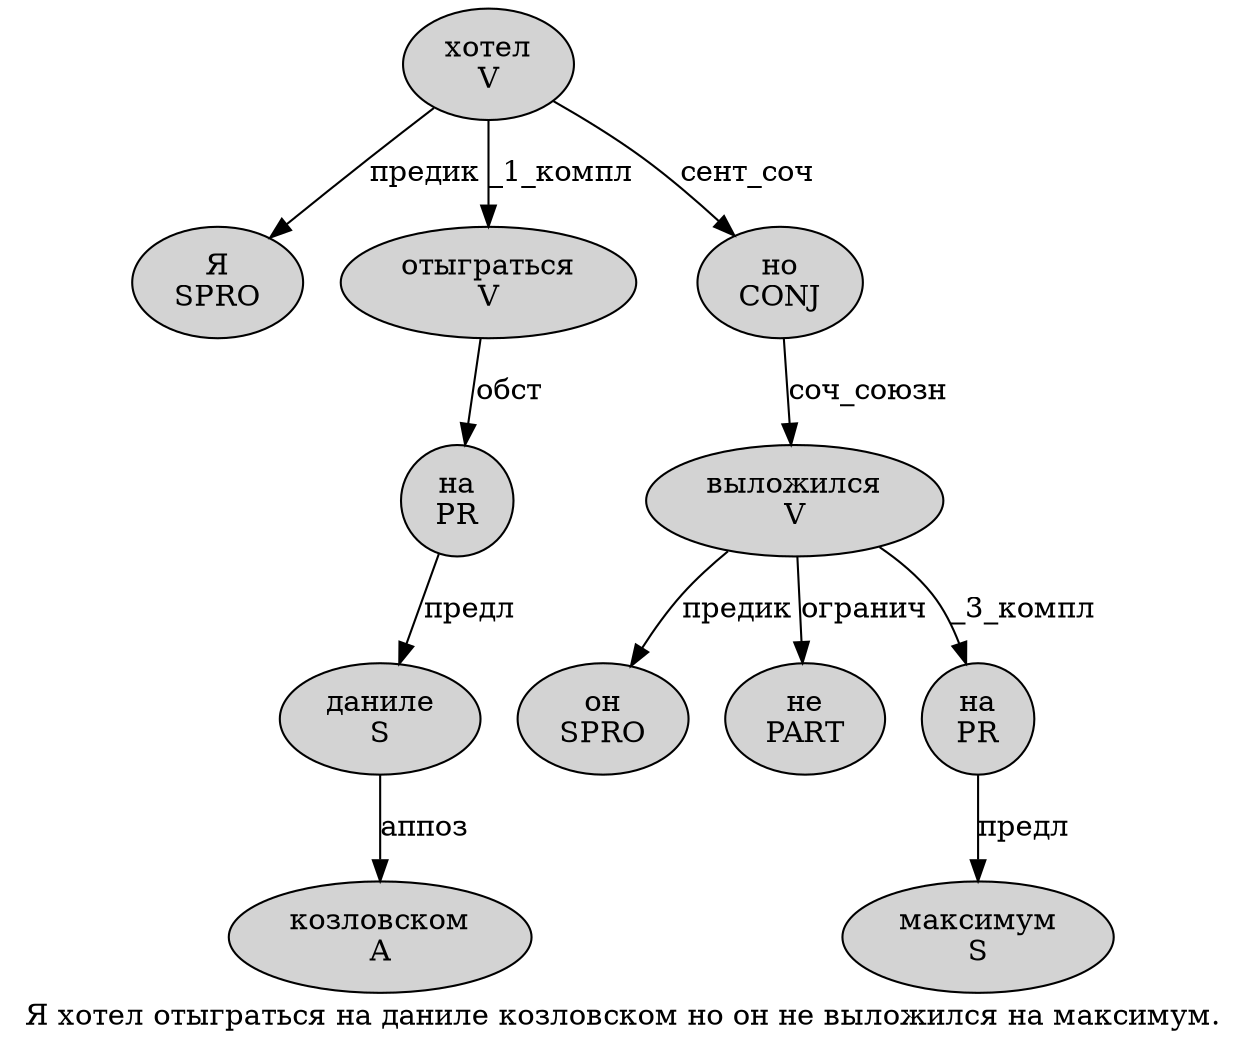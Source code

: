 digraph SENTENCE_3786 {
	graph [label="Я хотел отыграться на даниле козловском но он не выложился на максимум."]
	node [style=filled]
		0 [label="Я
SPRO" color="" fillcolor=lightgray penwidth=1 shape=ellipse]
		1 [label="хотел
V" color="" fillcolor=lightgray penwidth=1 shape=ellipse]
		2 [label="отыграться
V" color="" fillcolor=lightgray penwidth=1 shape=ellipse]
		3 [label="на
PR" color="" fillcolor=lightgray penwidth=1 shape=ellipse]
		4 [label="даниле
S" color="" fillcolor=lightgray penwidth=1 shape=ellipse]
		5 [label="козловском
A" color="" fillcolor=lightgray penwidth=1 shape=ellipse]
		6 [label="но
CONJ" color="" fillcolor=lightgray penwidth=1 shape=ellipse]
		7 [label="он
SPRO" color="" fillcolor=lightgray penwidth=1 shape=ellipse]
		8 [label="не
PART" color="" fillcolor=lightgray penwidth=1 shape=ellipse]
		9 [label="выложился
V" color="" fillcolor=lightgray penwidth=1 shape=ellipse]
		10 [label="на
PR" color="" fillcolor=lightgray penwidth=1 shape=ellipse]
		11 [label="максимум
S" color="" fillcolor=lightgray penwidth=1 shape=ellipse]
			4 -> 5 [label="аппоз"]
			3 -> 4 [label="предл"]
			9 -> 7 [label="предик"]
			9 -> 8 [label="огранич"]
			9 -> 10 [label="_3_компл"]
			2 -> 3 [label="обст"]
			6 -> 9 [label="соч_союзн"]
			1 -> 0 [label="предик"]
			1 -> 2 [label="_1_компл"]
			1 -> 6 [label="сент_соч"]
			10 -> 11 [label="предл"]
}